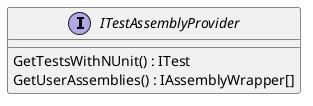 @startuml
interface ITestAssemblyProvider {
    GetTestsWithNUnit() : ITest
    GetUserAssemblies() : IAssemblyWrapper[]
}
@enduml
